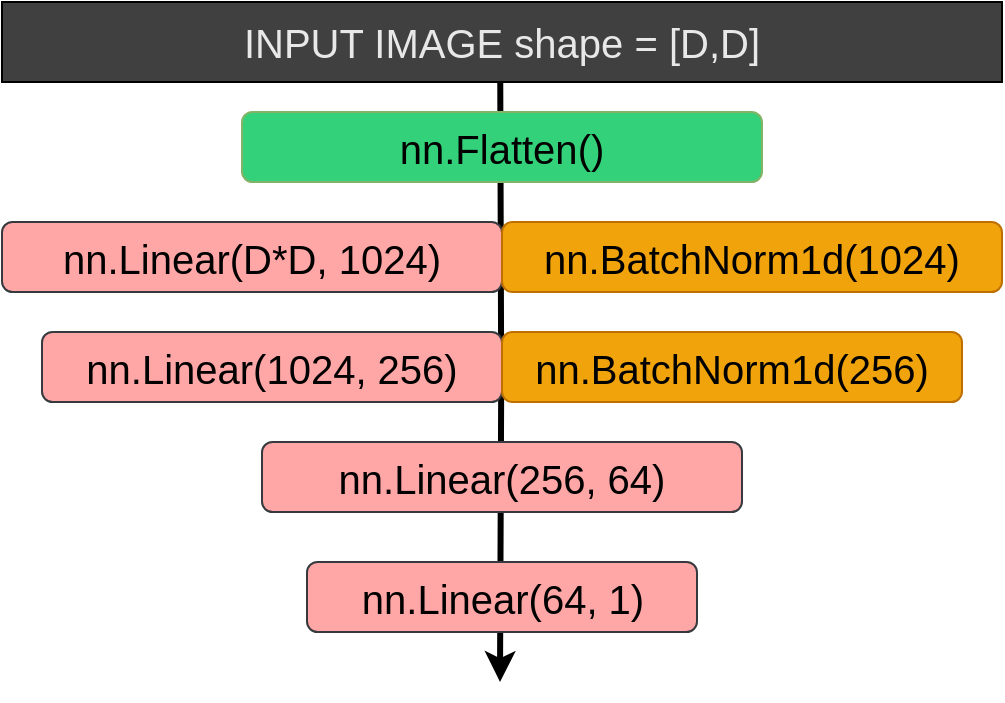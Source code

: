 <mxfile version="24.7.10">
  <diagram name="Page-1" id="izBeUucO_0Du9adhFIvQ">
    <mxGraphModel dx="114" dy="795" grid="1" gridSize="10" guides="1" tooltips="1" connect="1" arrows="1" fold="1" page="1" pageScale="1" pageWidth="850" pageHeight="1100" math="0" shadow="0">
      <root>
        <mxCell id="0" />
        <mxCell id="1" parent="0" />
        <mxCell id="g65s-tWlrk6P6nK-NufF-45" value="" style="edgeStyle=orthogonalEdgeStyle;rounded=0;orthogonalLoop=1;jettySize=auto;html=1;strokeWidth=3;curved=0;strokeColor=#000000;fontColor=#E6E6E6;fontSize=20;" edge="1" parent="1">
          <mxGeometry relative="1" as="geometry">
            <mxPoint x="1429" y="670" as="targetPoint" />
            <Array as="points" />
            <mxPoint x="1429.13" y="370" as="sourcePoint" />
          </mxGeometry>
        </mxCell>
        <mxCell id="g65s-tWlrk6P6nK-NufF-46" value="nn.Linear(D*D, 1024)" style="rounded=1;whiteSpace=wrap;html=1;fontSize=20;fillColor=#FFA6A6;strokeColor=#36393d;rotation=0;direction=west;flipV=1;flipH=0;" vertex="1" parent="1">
          <mxGeometry x="1180" y="440" width="250" height="35" as="geometry" />
        </mxCell>
        <mxCell id="g65s-tWlrk6P6nK-NufF-47" value="nn.BatchNorm1d(1024)" style="rounded=1;whiteSpace=wrap;html=1;fontSize=20;fillColor=#f0a30a;strokeColor=#BD7000;fontColor=#000000;rotation=0;direction=west;flipV=1;flipH=0;" vertex="1" parent="1">
          <mxGeometry x="1430" y="440" width="250" height="35" as="geometry" />
        </mxCell>
        <mxCell id="g65s-tWlrk6P6nK-NufF-49" value="nn.Linear(64, 1)" style="rounded=1;whiteSpace=wrap;html=1;fontSize=20;fillColor=#FFA6A6;strokeColor=#36393d;rotation=360;direction=west;flipV=1;flipH=0;" vertex="1" parent="1">
          <mxGeometry x="1332.5" y="610" width="195" height="35" as="geometry" />
        </mxCell>
        <mxCell id="g65s-tWlrk6P6nK-NufF-50" value="&lt;span class=&quot;sig-prename descclassname&quot; style=&quot;font-size: 20px;&quot;&gt;&lt;span class=&quot;pre&quot; style=&quot;font-size: 20px;&quot;&gt;nn.&lt;/span&gt;&lt;/span&gt;&lt;span class=&quot;sig-name descname&quot; style=&quot;font-size: 20px;&quot;&gt;&lt;span class=&quot;pre&quot; style=&quot;font-size: 20px;&quot;&gt;Flatten&lt;/span&gt;&lt;/span&gt;&lt;span class=&quot;sig-paren&quot; style=&quot;font-size: 20px;&quot;&gt;()&lt;/span&gt;" style="rounded=1;whiteSpace=wrap;html=1;fontSize=20;fillColor=#33d17a;strokeColor=#82b366;rotation=0;direction=west;flipV=1;flipH=0;" vertex="1" parent="1">
          <mxGeometry x="1300" y="385" width="260" height="35" as="geometry" />
        </mxCell>
        <mxCell id="g65s-tWlrk6P6nK-NufF-51" value="nn.Linear(1024, 256)" style="rounded=1;whiteSpace=wrap;html=1;fontSize=20;fillColor=#FFA6A6;strokeColor=#36393d;rotation=0;direction=west;flipV=1;flipH=0;" vertex="1" parent="1">
          <mxGeometry x="1200" y="495" width="230" height="35" as="geometry" />
        </mxCell>
        <mxCell id="g65s-tWlrk6P6nK-NufF-52" value="nn.BatchNorm1d(256)" style="rounded=1;whiteSpace=wrap;html=1;fontSize=20;fillColor=#f0a30a;strokeColor=#BD7000;fontColor=#000000;rotation=0;direction=west;flipV=1;flipH=0;" vertex="1" parent="1">
          <mxGeometry x="1430" y="495" width="230" height="35" as="geometry" />
        </mxCell>
        <mxCell id="g65s-tWlrk6P6nK-NufF-53" value="nn.Linear(256, 64)" style="rounded=1;whiteSpace=wrap;html=1;fontSize=20;fillColor=#FFA6A6;strokeColor=#36393d;rotation=0;direction=west;flipV=1;flipH=0;" vertex="1" parent="1">
          <mxGeometry x="1310" y="550" width="240" height="35" as="geometry" />
        </mxCell>
        <mxCell id="g65s-tWlrk6P6nK-NufF-60" value="&lt;font style=&quot;font-size: 20px;&quot;&gt;INPUT &lt;/font&gt;&lt;font style=&quot;font-size: 20px;&quot;&gt;IMAGE shape = [D,D]&lt;/font&gt;" style="rounded=0;whiteSpace=wrap;html=1;fillColor=#404040;fontColor=#E8E8E8;fontSize=20;" vertex="1" parent="1">
          <mxGeometry x="1180" y="330" width="500" height="40" as="geometry" />
        </mxCell>
      </root>
    </mxGraphModel>
  </diagram>
</mxfile>
